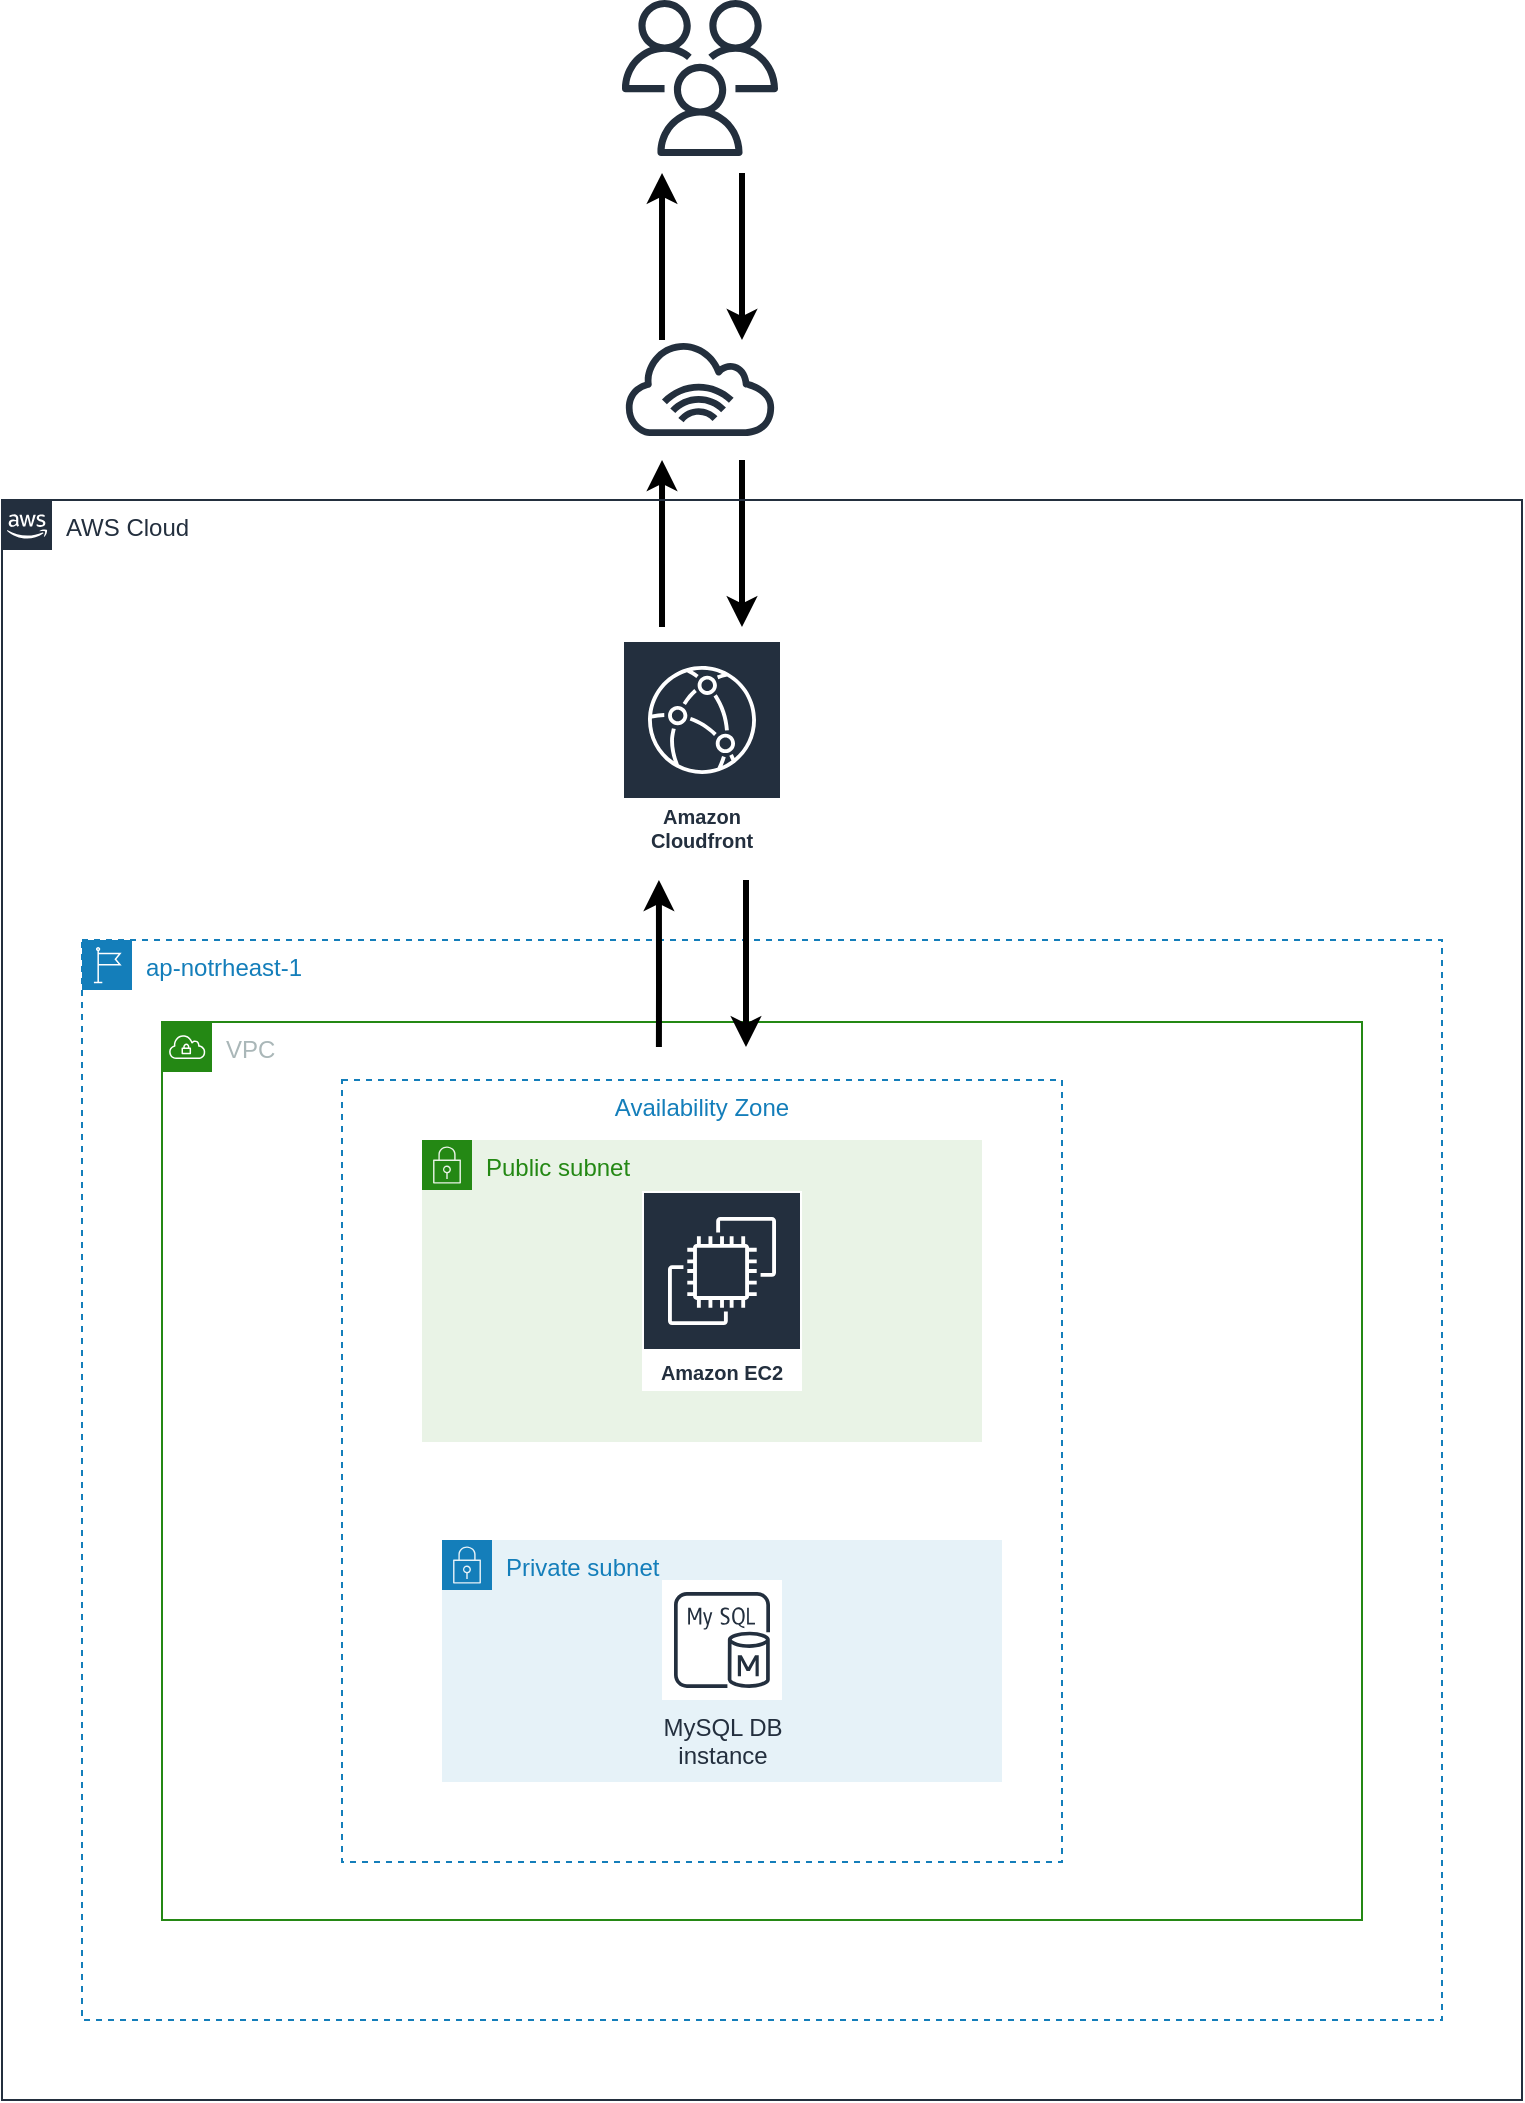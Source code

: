 <mxfile version="16.1.2" type="device"><diagram id="SHn4G0iDDX97hEb53fuZ" name="Page-1"><mxGraphModel dx="1455" dy="994" grid="1" gridSize="10" guides="1" tooltips="1" connect="1" arrows="1" fold="1" page="1" pageScale="1" pageWidth="827" pageHeight="1169" math="0" shadow="0"><root><mxCell id="0"/><mxCell id="1" parent="0"/><mxCell id="RLE8LfuHmT_03AJpQo1u-16" value="" style="edgeStyle=orthogonalEdgeStyle;rounded=0;orthogonalLoop=1;jettySize=auto;html=1;strokeWidth=3;" parent="1" edge="1"><mxGeometry relative="1" as="geometry"><mxPoint x="410" y="116.44" as="sourcePoint"/><mxPoint x="410" y="199.998" as="targetPoint"/><Array as="points"><mxPoint x="410" y="158.44"/><mxPoint x="410" y="158.44"/></Array></mxGeometry></mxCell><mxCell id="RLE8LfuHmT_03AJpQo1u-2" value="" style="sketch=0;outlineConnect=0;fontColor=#232F3E;gradientColor=none;fillColor=#232F3D;strokeColor=none;dashed=0;verticalLabelPosition=bottom;verticalAlign=top;align=center;html=1;fontSize=12;fontStyle=0;aspect=fixed;pointerEvents=1;shape=mxgraph.aws4.users;" parent="1" vertex="1"><mxGeometry x="350" y="30" width="78" height="78" as="geometry"/></mxCell><mxCell id="RLE8LfuHmT_03AJpQo1u-23" value="" style="sketch=0;outlineConnect=0;fontColor=#232F3E;gradientColor=none;fillColor=#232F3D;strokeColor=none;dashed=0;verticalLabelPosition=bottom;verticalAlign=top;align=center;html=1;fontSize=12;fontStyle=0;aspect=fixed;pointerEvents=1;shape=mxgraph.aws4.internet_alt1;" parent="1" vertex="1"><mxGeometry x="350" y="200" width="78" height="48" as="geometry"/></mxCell><mxCell id="RLE8LfuHmT_03AJpQo1u-24" value="" style="edgeStyle=orthogonalEdgeStyle;rounded=0;orthogonalLoop=1;jettySize=auto;html=1;jumpSize=6;strokeWidth=3;" parent="1" edge="1"><mxGeometry relative="1" as="geometry"><mxPoint x="370.017" y="343.558" as="sourcePoint"/><mxPoint x="370.017" y="260" as="targetPoint"/><Array as="points"><mxPoint x="369.94" y="312"/><mxPoint x="369.94" y="312"/></Array></mxGeometry></mxCell><mxCell id="RLE8LfuHmT_03AJpQo1u-26" value="" style="edgeStyle=orthogonalEdgeStyle;rounded=0;orthogonalLoop=1;jettySize=auto;html=1;strokeWidth=3;" parent="1" edge="1"><mxGeometry relative="1" as="geometry"><mxPoint x="410" y="260.0" as="sourcePoint"/><mxPoint x="410" y="343.558" as="targetPoint"/><Array as="points"><mxPoint x="410" y="302"/><mxPoint x="410" y="302"/></Array></mxGeometry></mxCell><mxCell id="RLE8LfuHmT_03AJpQo1u-27" value="" style="edgeStyle=orthogonalEdgeStyle;rounded=0;orthogonalLoop=1;jettySize=auto;html=1;jumpSize=6;strokeWidth=3;" parent="1" edge="1"><mxGeometry relative="1" as="geometry"><mxPoint x="370.017" y="199.998" as="sourcePoint"/><mxPoint x="370.017" y="116.44" as="targetPoint"/><Array as="points"><mxPoint x="369.94" y="168.44"/><mxPoint x="369.94" y="168.44"/></Array></mxGeometry></mxCell><mxCell id="3TL-F8oV2Ug4KHOZEpm2-1" value="AWS Cloud" style="points=[[0,0],[0.25,0],[0.5,0],[0.75,0],[1,0],[1,0.25],[1,0.5],[1,0.75],[1,1],[0.75,1],[0.5,1],[0.25,1],[0,1],[0,0.75],[0,0.5],[0,0.25]];outlineConnect=0;gradientColor=none;html=1;whiteSpace=wrap;fontSize=12;fontStyle=0;container=1;pointerEvents=0;collapsible=0;recursiveResize=0;shape=mxgraph.aws4.group;grIcon=mxgraph.aws4.group_aws_cloud_alt;strokeColor=#232F3E;fillColor=none;verticalAlign=top;align=left;spacingLeft=30;fontColor=#232F3E;dashed=0;" vertex="1" parent="1"><mxGeometry x="40" y="280" width="760" height="800" as="geometry"/></mxCell><mxCell id="3TL-F8oV2Ug4KHOZEpm2-3" value="Amazon Cloudfront" style="sketch=0;outlineConnect=0;fontColor=#232F3E;gradientColor=none;strokeColor=#ffffff;fillColor=#232F3E;dashed=0;verticalLabelPosition=middle;verticalAlign=bottom;align=center;html=1;whiteSpace=wrap;fontSize=10;fontStyle=1;spacing=3;shape=mxgraph.aws4.productIcon;prIcon=mxgraph.aws4.cloudfront;" vertex="1" parent="3TL-F8oV2Ug4KHOZEpm2-1"><mxGeometry x="310" y="70" width="80" height="110" as="geometry"/></mxCell><mxCell id="3TL-F8oV2Ug4KHOZEpm2-16" value="ap-notrheast-1" style="points=[[0,0],[0.25,0],[0.5,0],[0.75,0],[1,0],[1,0.25],[1,0.5],[1,0.75],[1,1],[0.75,1],[0.5,1],[0.25,1],[0,1],[0,0.75],[0,0.5],[0,0.25]];outlineConnect=0;gradientColor=none;html=1;whiteSpace=wrap;fontSize=12;fontStyle=0;container=1;pointerEvents=0;collapsible=0;recursiveResize=0;shape=mxgraph.aws4.group;grIcon=mxgraph.aws4.group_region;strokeColor=#147EBA;fillColor=none;verticalAlign=top;align=left;spacingLeft=30;fontColor=#147EBA;dashed=1;" vertex="1" parent="3TL-F8oV2Ug4KHOZEpm2-1"><mxGeometry x="40" y="220" width="680" height="540" as="geometry"/></mxCell><mxCell id="3TL-F8oV2Ug4KHOZEpm2-17" value="VPC" style="points=[[0,0],[0.25,0],[0.5,0],[0.75,0],[1,0],[1,0.25],[1,0.5],[1,0.75],[1,1],[0.75,1],[0.5,1],[0.25,1],[0,1],[0,0.75],[0,0.5],[0,0.25]];outlineConnect=0;gradientColor=none;html=1;whiteSpace=wrap;fontSize=12;fontStyle=0;container=1;pointerEvents=0;collapsible=0;recursiveResize=0;shape=mxgraph.aws4.group;grIcon=mxgraph.aws4.group_vpc;strokeColor=#248814;fillColor=none;verticalAlign=top;align=left;spacingLeft=30;fontColor=#AAB7B8;dashed=0;" vertex="1" parent="3TL-F8oV2Ug4KHOZEpm2-16"><mxGeometry x="40" y="41" width="600" height="449" as="geometry"/></mxCell><mxCell id="3TL-F8oV2Ug4KHOZEpm2-19" value="Availability Zone" style="fillColor=none;strokeColor=#147EBA;dashed=1;verticalAlign=top;fontStyle=0;fontColor=#147EBA;" vertex="1" parent="3TL-F8oV2Ug4KHOZEpm2-17"><mxGeometry x="90" y="29" width="360" height="391" as="geometry"/></mxCell><mxCell id="3TL-F8oV2Ug4KHOZEpm2-20" value="Public subnet" style="points=[[0,0],[0.25,0],[0.5,0],[0.75,0],[1,0],[1,0.25],[1,0.5],[1,0.75],[1,1],[0.75,1],[0.5,1],[0.25,1],[0,1],[0,0.75],[0,0.5],[0,0.25]];outlineConnect=0;gradientColor=none;html=1;whiteSpace=wrap;fontSize=12;fontStyle=0;container=1;pointerEvents=0;collapsible=0;recursiveResize=0;shape=mxgraph.aws4.group;grIcon=mxgraph.aws4.group_security_group;grStroke=0;strokeColor=#248814;fillColor=#E9F3E6;verticalAlign=top;align=left;spacingLeft=30;fontColor=#248814;dashed=0;" vertex="1" parent="3TL-F8oV2Ug4KHOZEpm2-17"><mxGeometry x="130" y="59" width="280" height="151" as="geometry"/></mxCell><mxCell id="3TL-F8oV2Ug4KHOZEpm2-4" value="Amazon EC2" style="sketch=0;outlineConnect=0;fontColor=#232F3E;gradientColor=none;strokeColor=#ffffff;fillColor=#232F3E;dashed=0;verticalLabelPosition=middle;verticalAlign=bottom;align=center;html=1;whiteSpace=wrap;fontSize=10;fontStyle=1;spacing=3;shape=mxgraph.aws4.productIcon;prIcon=mxgraph.aws4.ec2;" vertex="1" parent="3TL-F8oV2Ug4KHOZEpm2-17"><mxGeometry x="240" y="84.5" width="80" height="100" as="geometry"/></mxCell><mxCell id="3TL-F8oV2Ug4KHOZEpm2-21" value="Private subnet" style="points=[[0,0],[0.25,0],[0.5,0],[0.75,0],[1,0],[1,0.25],[1,0.5],[1,0.75],[1,1],[0.75,1],[0.5,1],[0.25,1],[0,1],[0,0.75],[0,0.5],[0,0.25]];outlineConnect=0;gradientColor=none;html=1;whiteSpace=wrap;fontSize=12;fontStyle=0;container=1;pointerEvents=0;collapsible=0;recursiveResize=0;shape=mxgraph.aws4.group;grIcon=mxgraph.aws4.group_security_group;grStroke=0;strokeColor=#147EBA;fillColor=#E6F2F8;verticalAlign=top;align=left;spacingLeft=30;fontColor=#147EBA;dashed=0;" vertex="1" parent="3TL-F8oV2Ug4KHOZEpm2-17"><mxGeometry x="140" y="259" width="280" height="121" as="geometry"/></mxCell><mxCell id="3TL-F8oV2Ug4KHOZEpm2-11" value="MySQL DB &#10;instance" style="sketch=0;outlineConnect=0;fontColor=#232F3E;gradientColor=none;strokeColor=#232F3E;fillColor=#ffffff;dashed=0;verticalLabelPosition=bottom;verticalAlign=top;align=center;html=1;fontSize=12;fontStyle=0;aspect=fixed;shape=mxgraph.aws4.resourceIcon;resIcon=mxgraph.aws4.mysql_db_instance;" vertex="1" parent="3TL-F8oV2Ug4KHOZEpm2-17"><mxGeometry x="250" y="279" width="60" height="60" as="geometry"/></mxCell><mxCell id="3TL-F8oV2Ug4KHOZEpm2-9" value="" style="edgeStyle=orthogonalEdgeStyle;rounded=0;orthogonalLoop=1;jettySize=auto;html=1;jumpSize=6;strokeWidth=3;" edge="1" parent="3TL-F8oV2Ug4KHOZEpm2-16"><mxGeometry relative="1" as="geometry"><mxPoint x="288.457" y="53.558" as="sourcePoint"/><mxPoint x="288.457" y="-30" as="targetPoint"/><Array as="points"><mxPoint x="288.38" y="22"/><mxPoint x="288.38" y="22"/></Array></mxGeometry></mxCell><mxCell id="3TL-F8oV2Ug4KHOZEpm2-8" value="" style="edgeStyle=orthogonalEdgeStyle;rounded=0;orthogonalLoop=1;jettySize=auto;html=1;strokeWidth=3;" edge="1" parent="3TL-F8oV2Ug4KHOZEpm2-16"><mxGeometry relative="1" as="geometry"><mxPoint x="332" y="-30" as="sourcePoint"/><mxPoint x="332" y="53.558" as="targetPoint"/><Array as="points"><mxPoint x="332" y="12"/><mxPoint x="332" y="12"/></Array></mxGeometry></mxCell></root></mxGraphModel></diagram></mxfile>